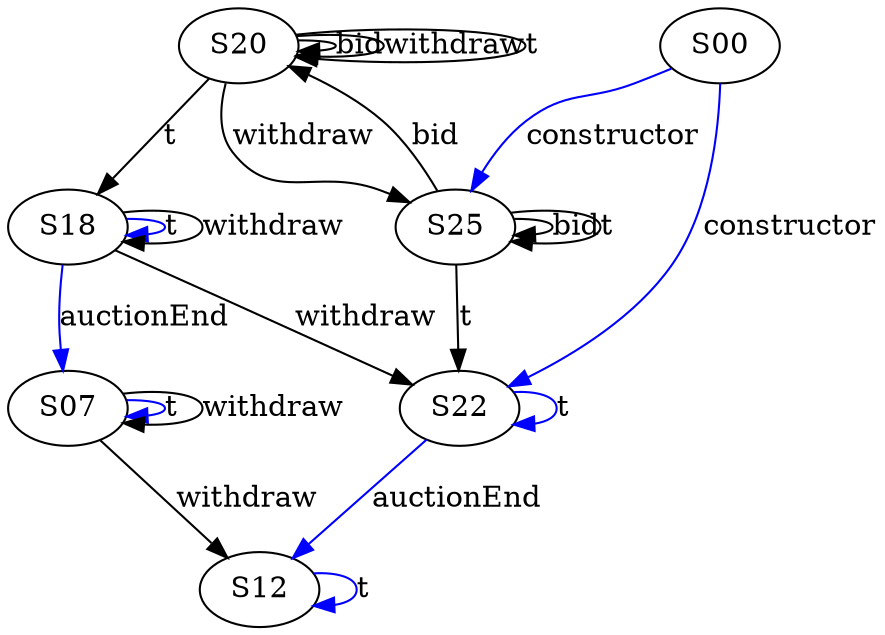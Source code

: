 digraph {

S22->S22 [label="t", style="", color="blue"]
S18->S18 [label="t", style="", color="blue"]
S25->S20 [label="bid", style="", color="black"]
S25->S25 [label="bid", style="", color="black"]
S22->S12 [label="auctionEnd", style="", color="blue"]
S18->S07 [label="auctionEnd", style="", color="blue"]
S20->S20 [label="bid", style="", color="black"]
S12->S12 [label="t", style="", color="blue"]
S25->S22 [label="t", style="", color="black"]
S25->S25 [label="t", style="", color="black"]
S18->S18 [label="withdraw", style="", color="black"]
S18->S22 [label="withdraw", style="", color="black"]
S20->S20 [label="withdraw", style="", color="black"]
S20->S25 [label="withdraw", style="", color="black"]
S07->S07 [label="t", style="", color="blue"]
S00->S22 [label="constructor", style="", color="blue"]
S00->S25 [label="constructor", style="", color="blue"]
S20->S18 [label="t", style="", color="black"]
S20->S20 [label="t", style="", color="black"]
S07->S07 [label="withdraw", style="", color="black"]
S07->S12 [label="withdraw", style="", color="black"]
}